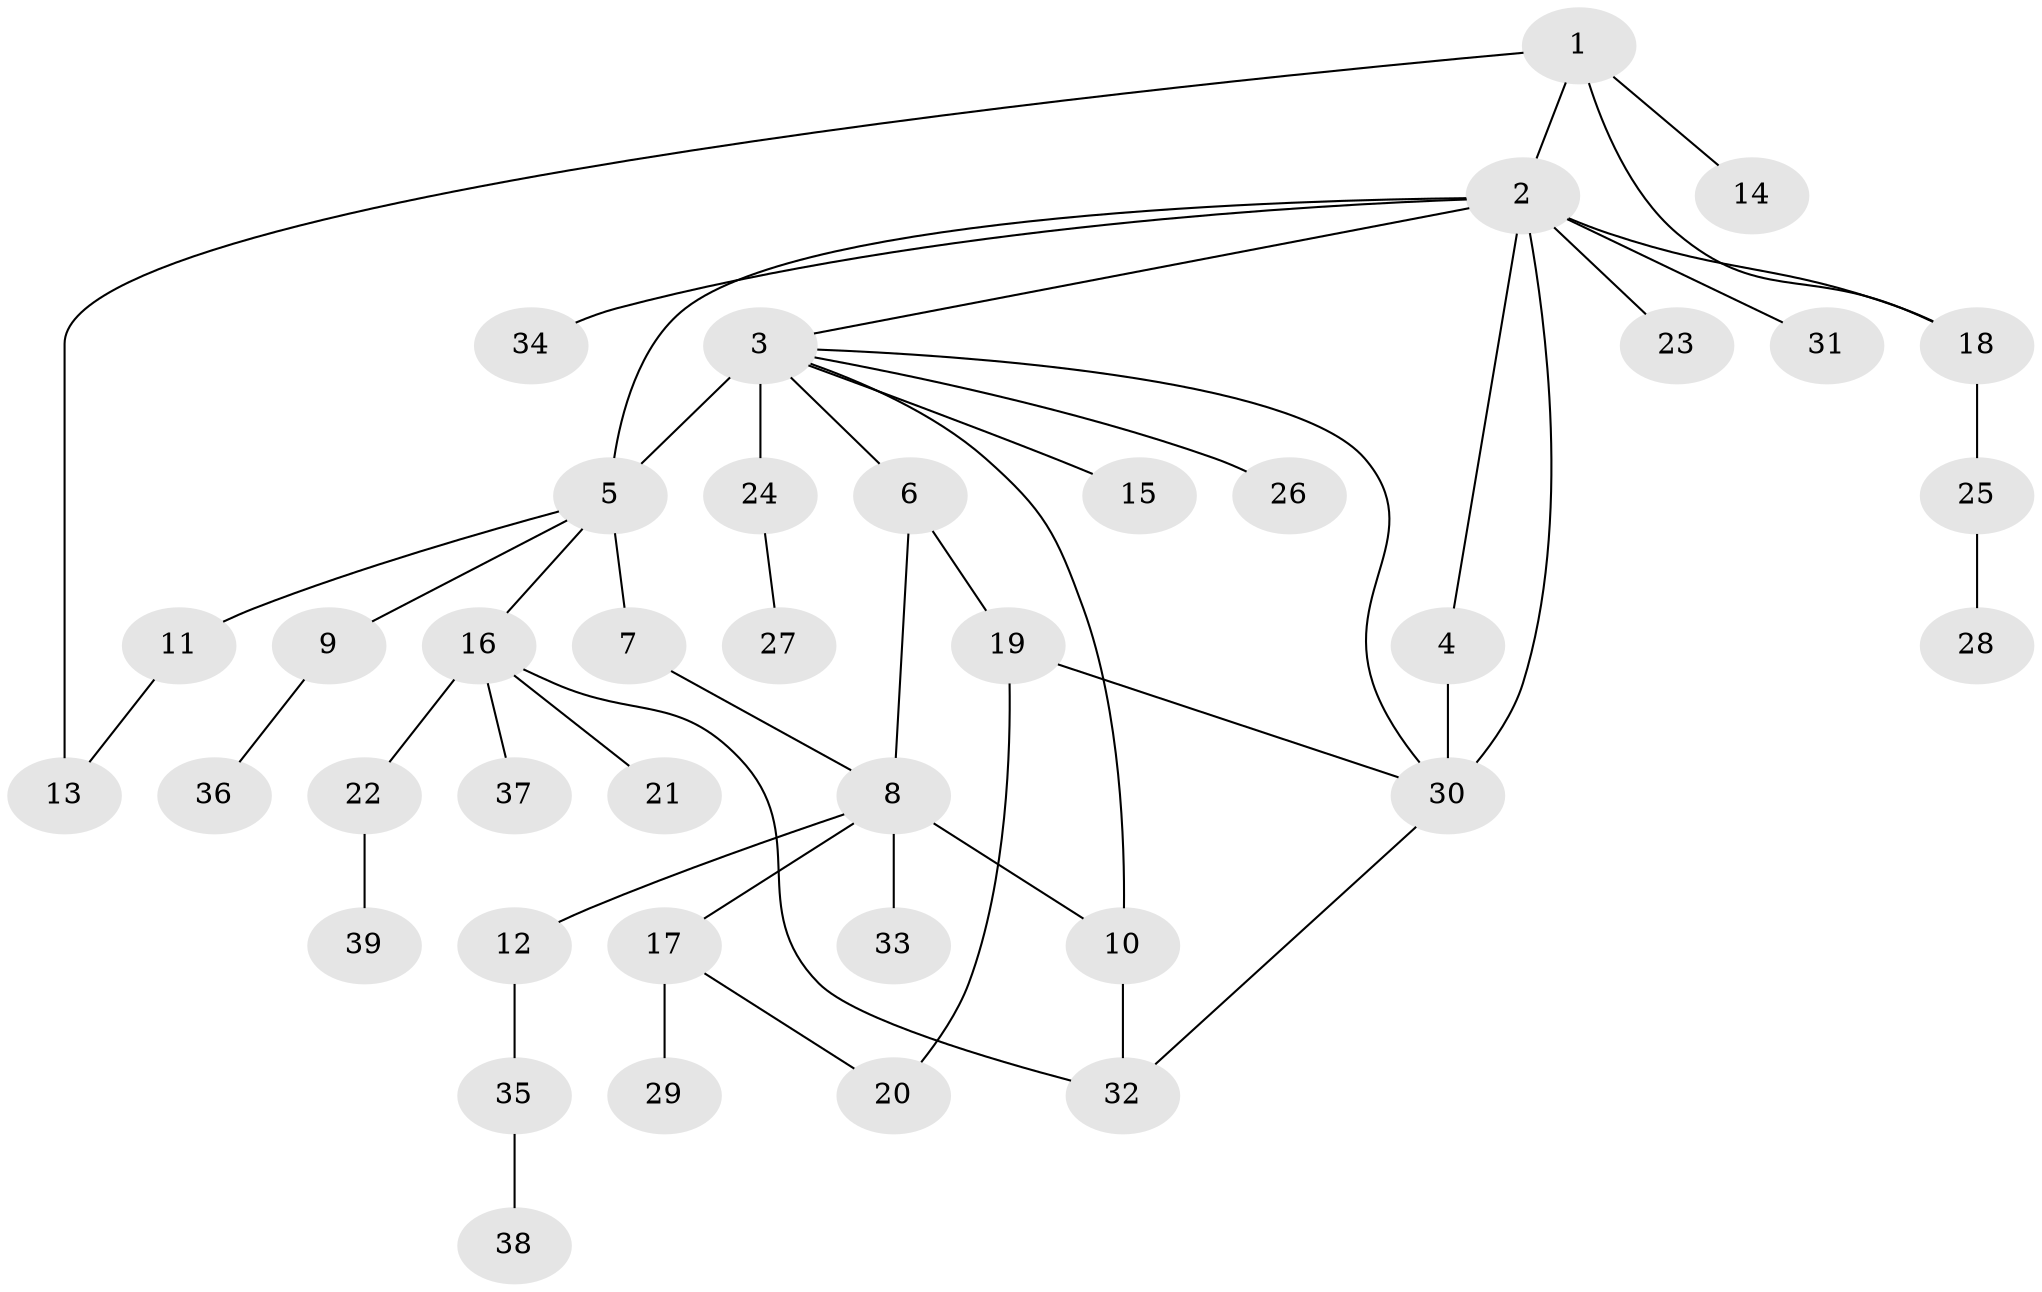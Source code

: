 // original degree distribution, {5: 0.02564102564102564, 10: 0.01282051282051282, 15: 0.01282051282051282, 6: 0.038461538461538464, 4: 0.07692307692307693, 2: 0.23076923076923078, 3: 0.0641025641025641, 1: 0.5256410256410257, 7: 0.01282051282051282}
// Generated by graph-tools (version 1.1) at 2025/35/03/09/25 02:35:39]
// undirected, 39 vertices, 49 edges
graph export_dot {
graph [start="1"]
  node [color=gray90,style=filled];
  1;
  2;
  3;
  4;
  5;
  6;
  7;
  8;
  9;
  10;
  11;
  12;
  13;
  14;
  15;
  16;
  17;
  18;
  19;
  20;
  21;
  22;
  23;
  24;
  25;
  26;
  27;
  28;
  29;
  30;
  31;
  32;
  33;
  34;
  35;
  36;
  37;
  38;
  39;
  1 -- 2 [weight=1.0];
  1 -- 13 [weight=1.0];
  1 -- 14 [weight=1.0];
  1 -- 18 [weight=1.0];
  2 -- 3 [weight=1.0];
  2 -- 4 [weight=1.0];
  2 -- 5 [weight=1.0];
  2 -- 18 [weight=1.0];
  2 -- 23 [weight=1.0];
  2 -- 30 [weight=1.0];
  2 -- 31 [weight=1.0];
  2 -- 34 [weight=1.0];
  3 -- 5 [weight=7.0];
  3 -- 6 [weight=1.0];
  3 -- 10 [weight=1.0];
  3 -- 15 [weight=1.0];
  3 -- 24 [weight=1.0];
  3 -- 26 [weight=1.0];
  3 -- 30 [weight=1.0];
  4 -- 30 [weight=4.0];
  5 -- 7 [weight=1.0];
  5 -- 9 [weight=1.0];
  5 -- 11 [weight=1.0];
  5 -- 16 [weight=1.0];
  6 -- 8 [weight=1.0];
  6 -- 19 [weight=1.0];
  7 -- 8 [weight=1.0];
  8 -- 10 [weight=1.0];
  8 -- 12 [weight=5.0];
  8 -- 17 [weight=1.0];
  8 -- 33 [weight=1.0];
  9 -- 36 [weight=1.0];
  10 -- 32 [weight=1.0];
  11 -- 13 [weight=2.0];
  12 -- 35 [weight=1.0];
  16 -- 21 [weight=1.0];
  16 -- 22 [weight=1.0];
  16 -- 32 [weight=1.0];
  16 -- 37 [weight=1.0];
  17 -- 20 [weight=1.0];
  17 -- 29 [weight=1.0];
  18 -- 25 [weight=1.0];
  19 -- 20 [weight=1.0];
  19 -- 30 [weight=1.0];
  22 -- 39 [weight=1.0];
  24 -- 27 [weight=1.0];
  25 -- 28 [weight=1.0];
  30 -- 32 [weight=1.0];
  35 -- 38 [weight=1.0];
}
